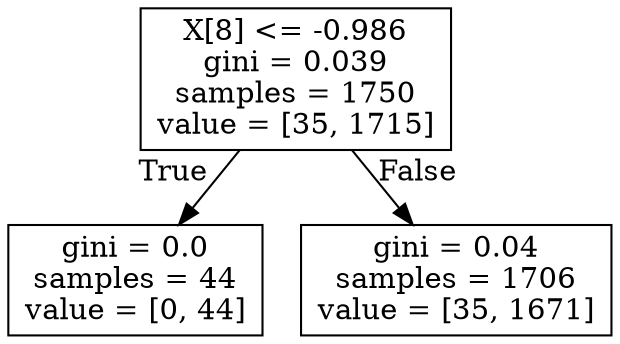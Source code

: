 digraph Tree {
node [shape=box] ;
0 [label="X[8] <= -0.986\ngini = 0.039\nsamples = 1750\nvalue = [35, 1715]"] ;
1 [label="gini = 0.0\nsamples = 44\nvalue = [0, 44]"] ;
0 -> 1 [labeldistance=2.5, labelangle=45, headlabel="True"] ;
2 [label="gini = 0.04\nsamples = 1706\nvalue = [35, 1671]"] ;
0 -> 2 [labeldistance=2.5, labelangle=-45, headlabel="False"] ;
}